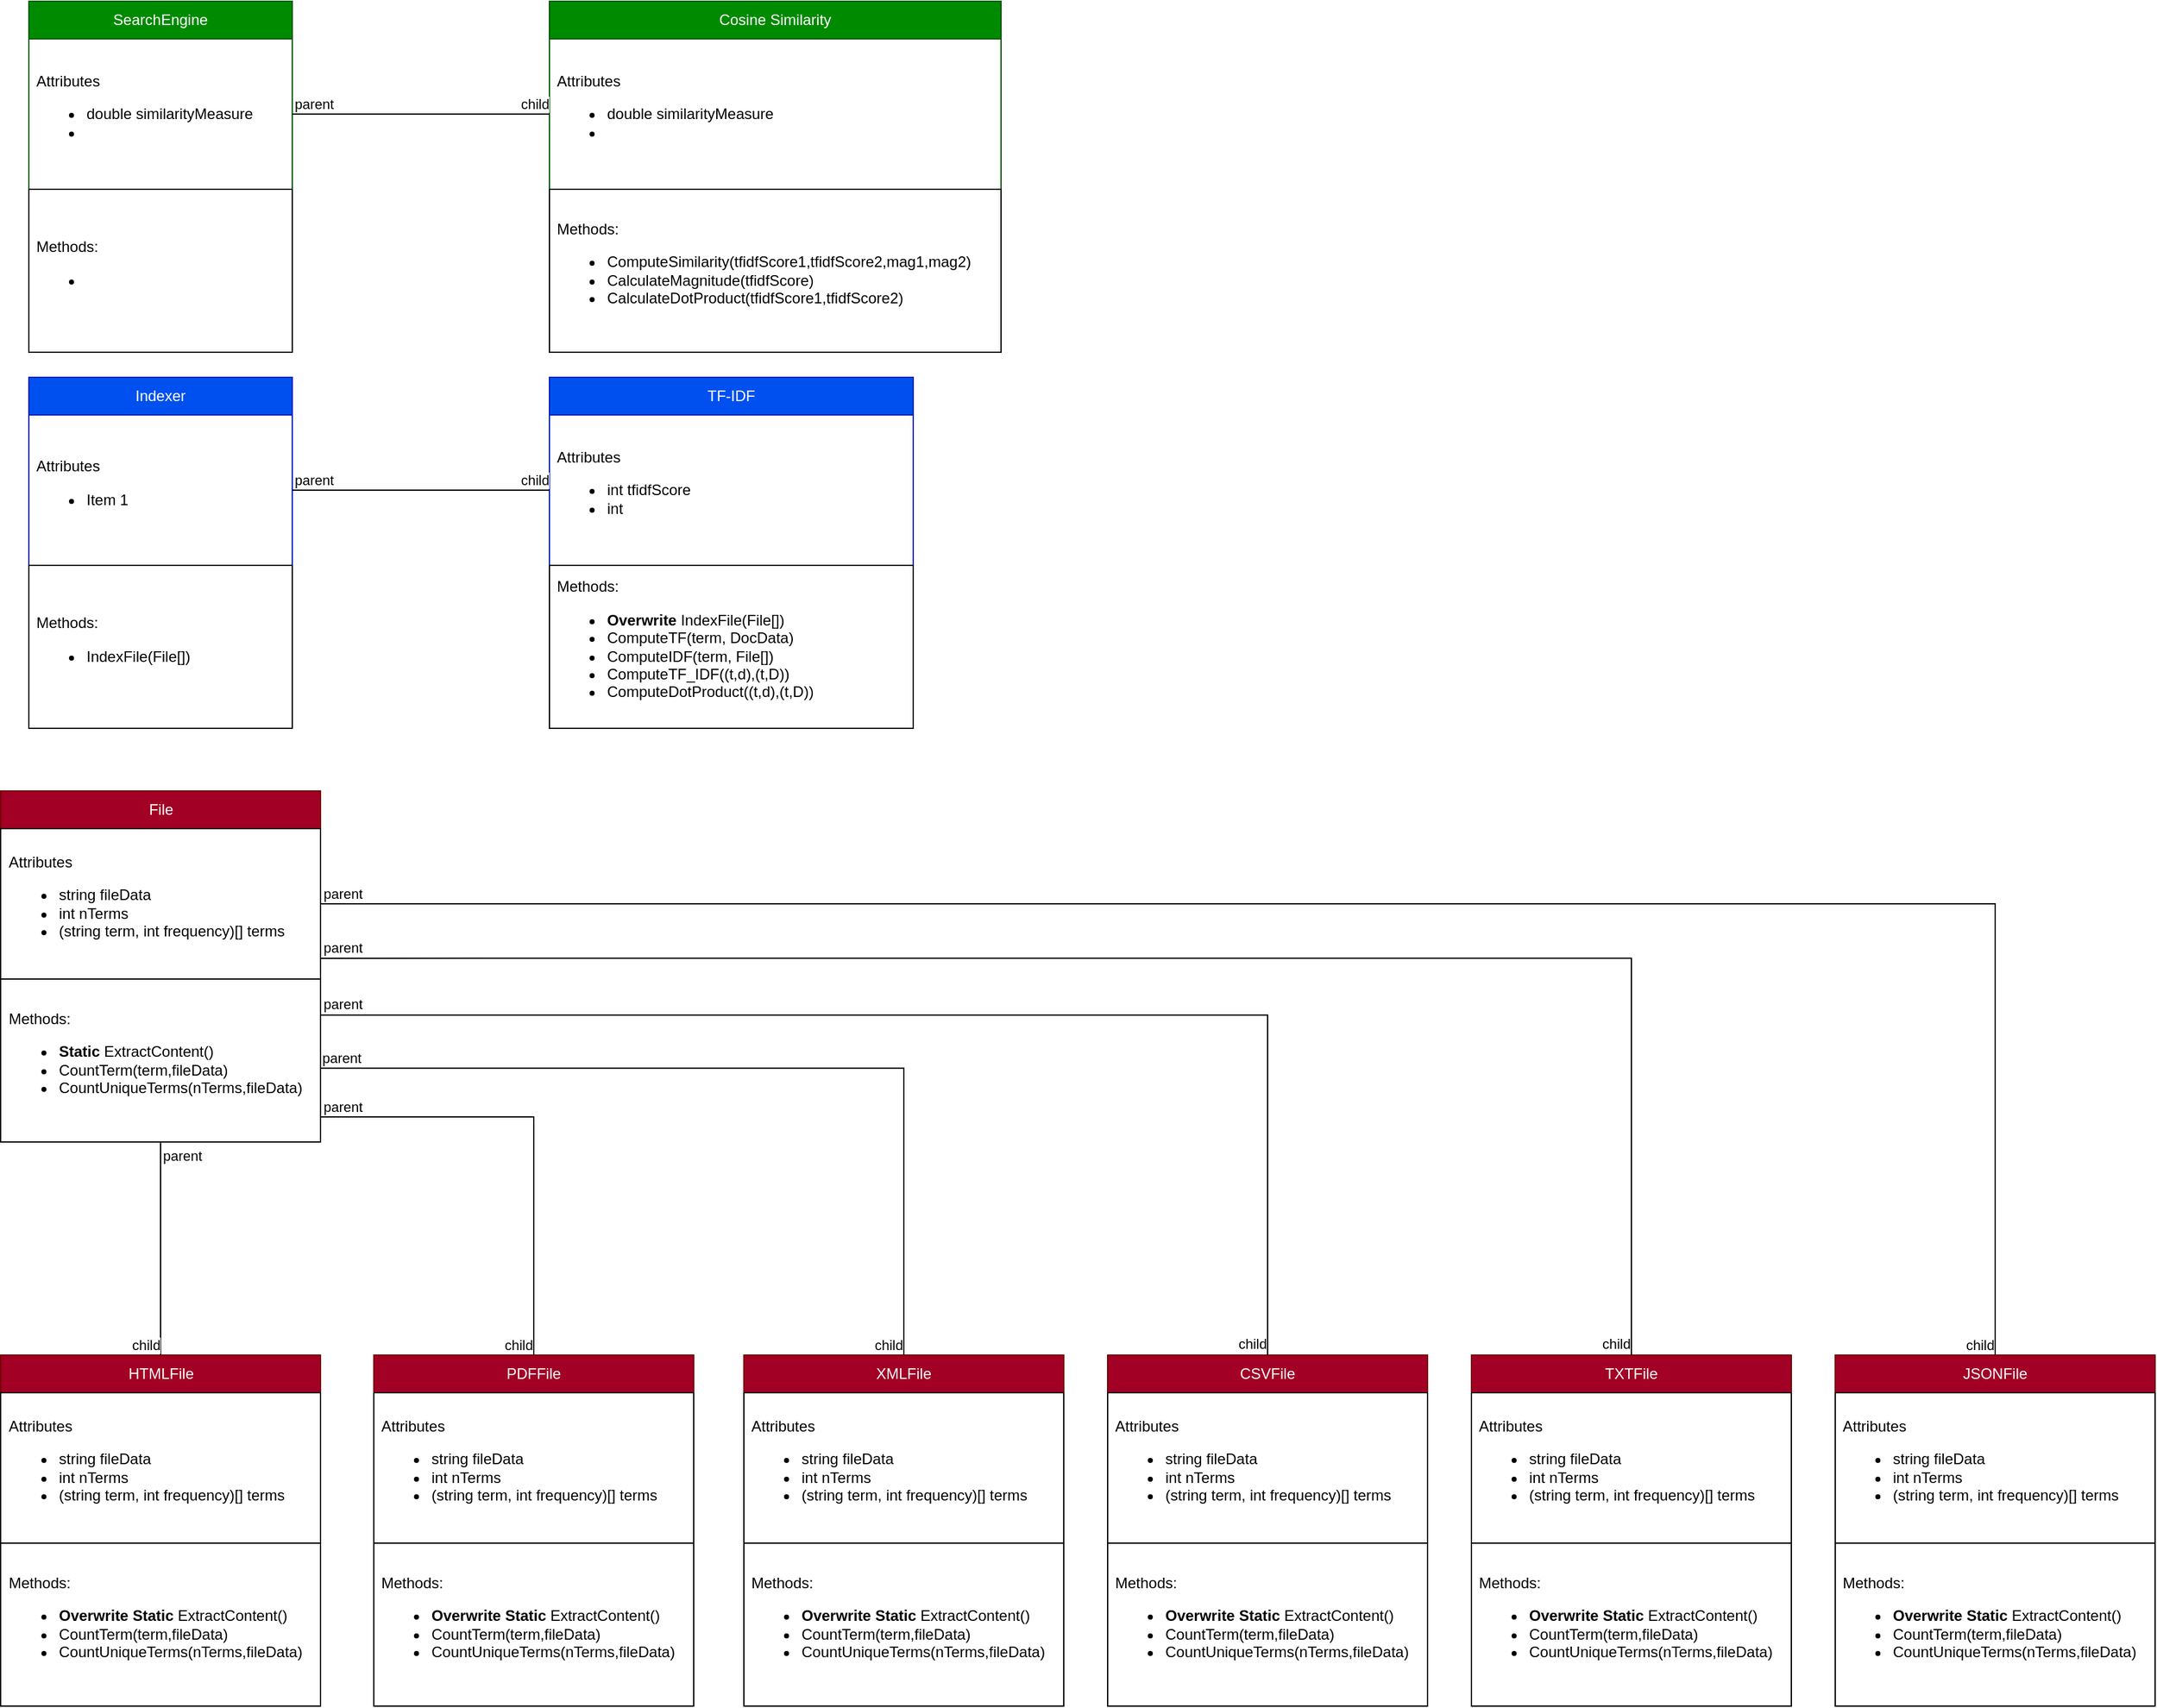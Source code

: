 <mxfile version="24.7.8">
  <diagram name="Page-1" id="umy984hKILuqVJj4vhsB">
    <mxGraphModel dx="880" dy="1632" grid="1" gridSize="10" guides="1" tooltips="1" connect="1" arrows="1" fold="1" page="1" pageScale="1" pageWidth="850" pageHeight="1100" math="0" shadow="0">
      <root>
        <mxCell id="0" />
        <mxCell id="1" parent="0" />
        <mxCell id="rOyyZQKBuXDcz2dxKDaS-1" value="Indexer" style="swimlane;fontStyle=0;childLayout=stackLayout;horizontal=1;startSize=30;horizontalStack=0;resizeParent=1;resizeParentMax=0;resizeLast=0;collapsible=1;marginBottom=0;whiteSpace=wrap;html=1;fillColor=#0050ef;fontColor=#ffffff;strokeColor=#001DBC;" parent="1" vertex="1">
          <mxGeometry x="150" y="110" width="210" height="280" as="geometry" />
        </mxCell>
        <mxCell id="rOyyZQKBuXDcz2dxKDaS-2" value="&lt;div&gt;Attributes&lt;/div&gt;&lt;ul&gt;&lt;li&gt;Item 1&lt;/li&gt;&lt;/ul&gt;" style="text;strokeColor=none;fillColor=none;align=left;verticalAlign=middle;spacingLeft=4;spacingRight=4;overflow=hidden;points=[[0,0.5],[1,0.5]];portConstraint=eastwest;rotatable=0;whiteSpace=wrap;html=1;" parent="rOyyZQKBuXDcz2dxKDaS-1" vertex="1">
          <mxGeometry y="30" width="210" height="120" as="geometry" />
        </mxCell>
        <mxCell id="rOyyZQKBuXDcz2dxKDaS-3" value="&lt;div&gt;Methods:&lt;/div&gt;&lt;ul&gt;&lt;li&gt;IndexFile(File[])&lt;/li&gt;&lt;/ul&gt;" style="text;strokeColor=default;fillColor=none;align=left;verticalAlign=middle;spacingLeft=4;spacingRight=4;overflow=hidden;points=[[0,0.5],[1,0.5]];portConstraint=eastwest;rotatable=0;whiteSpace=wrap;html=1;" parent="rOyyZQKBuXDcz2dxKDaS-1" vertex="1">
          <mxGeometry y="150" width="210" height="130" as="geometry" />
        </mxCell>
        <mxCell id="rOyyZQKBuXDcz2dxKDaS-9" value="File" style="swimlane;fontStyle=0;childLayout=stackLayout;horizontal=1;startSize=30;horizontalStack=0;resizeParent=1;resizeParentMax=0;resizeLast=0;collapsible=1;marginBottom=0;whiteSpace=wrap;html=1;fillColor=#a20025;fontColor=#ffffff;strokeColor=#6F0000;" parent="1" vertex="1">
          <mxGeometry x="127.5" y="440" width="255" height="280" as="geometry" />
        </mxCell>
        <mxCell id="rOyyZQKBuXDcz2dxKDaS-10" value="&lt;div&gt;Attributes&lt;/div&gt;&lt;ul&gt;&lt;li&gt;string fileData&lt;/li&gt;&lt;li&gt;int nTerms&lt;/li&gt;&lt;li&gt;(string term, int frequency)[] terms&lt;/li&gt;&lt;/ul&gt;" style="text;strokeColor=default;fillColor=none;align=left;verticalAlign=middle;spacingLeft=4;spacingRight=4;overflow=hidden;points=[[0,0.5],[1,0.5]];portConstraint=eastwest;rotatable=0;whiteSpace=wrap;html=1;" parent="rOyyZQKBuXDcz2dxKDaS-9" vertex="1">
          <mxGeometry y="30" width="255" height="120" as="geometry" />
        </mxCell>
        <mxCell id="rOyyZQKBuXDcz2dxKDaS-11" value="&lt;div&gt;Methods:&lt;/div&gt;&lt;ul&gt;&lt;li&gt;&lt;b&gt;Static&amp;nbsp;&lt;/b&gt;ExtractContent()&lt;/li&gt;&lt;li&gt;CountTerm(term,fileData)&lt;/li&gt;&lt;li&gt;CountUniqueTerms(nTerms,fileData)&lt;/li&gt;&lt;/ul&gt;" style="text;strokeColor=default;fillColor=none;align=left;verticalAlign=middle;spacingLeft=4;spacingRight=4;overflow=hidden;points=[[0,0.5],[1,0.5]];portConstraint=eastwest;rotatable=0;whiteSpace=wrap;html=1;" parent="rOyyZQKBuXDcz2dxKDaS-9" vertex="1">
          <mxGeometry y="150" width="255" height="130" as="geometry" />
        </mxCell>
        <mxCell id="rOyyZQKBuXDcz2dxKDaS-12" value="TF-IDF" style="swimlane;fontStyle=0;childLayout=stackLayout;horizontal=1;startSize=30;horizontalStack=0;resizeParent=1;resizeParentMax=0;resizeLast=0;collapsible=1;marginBottom=0;whiteSpace=wrap;html=1;fillColor=#0050ef;fontColor=#ffffff;strokeColor=#001DBC;" parent="1" vertex="1">
          <mxGeometry x="565" y="110" width="290" height="280" as="geometry" />
        </mxCell>
        <mxCell id="rOyyZQKBuXDcz2dxKDaS-13" value="&lt;div&gt;Attributes&lt;/div&gt;&lt;ul&gt;&lt;li&gt;int tfidfScore&lt;/li&gt;&lt;li&gt;int&lt;/li&gt;&lt;/ul&gt;" style="text;strokeColor=none;fillColor=none;align=left;verticalAlign=middle;spacingLeft=4;spacingRight=4;overflow=hidden;points=[[0,0.5],[1,0.5]];portConstraint=eastwest;rotatable=0;whiteSpace=wrap;html=1;" parent="rOyyZQKBuXDcz2dxKDaS-12" vertex="1">
          <mxGeometry y="30" width="290" height="120" as="geometry" />
        </mxCell>
        <mxCell id="rOyyZQKBuXDcz2dxKDaS-14" value="&lt;div&gt;Methods:&lt;/div&gt;&lt;ul&gt;&lt;li&gt;&lt;b&gt;Overwrite&amp;nbsp;&lt;/b&gt;IndexFile(File[])&lt;/li&gt;&lt;li&gt;ComputeTF(term, DocData)&lt;/li&gt;&lt;li&gt;ComputeIDF(term, File[])&lt;/li&gt;&lt;li&gt;ComputeTF_IDF((t,d),(t,D))&lt;/li&gt;&lt;li&gt;ComputeDotProduct((t,d),(t,D))&lt;/li&gt;&lt;/ul&gt;" style="text;strokeColor=default;fillColor=none;align=left;verticalAlign=middle;spacingLeft=4;spacingRight=4;overflow=hidden;points=[[0,0.5],[1,0.5]];portConstraint=eastwest;rotatable=0;whiteSpace=wrap;html=1;" parent="rOyyZQKBuXDcz2dxKDaS-12" vertex="1">
          <mxGeometry y="150" width="290" height="130" as="geometry" />
        </mxCell>
        <mxCell id="rOyyZQKBuXDcz2dxKDaS-21" value="" style="endArrow=none;html=1;edgeStyle=orthogonalEdgeStyle;rounded=0;exitX=1;exitY=0.5;exitDx=0;exitDy=0;entryX=0;entryY=0.5;entryDx=0;entryDy=0;" parent="1" source="rOyyZQKBuXDcz2dxKDaS-2" target="rOyyZQKBuXDcz2dxKDaS-13" edge="1">
          <mxGeometry relative="1" as="geometry">
            <mxPoint x="310" y="450" as="sourcePoint" />
            <mxPoint x="550" y="60" as="targetPoint" />
          </mxGeometry>
        </mxCell>
        <mxCell id="rOyyZQKBuXDcz2dxKDaS-22" value="parent" style="edgeLabel;resizable=0;html=1;align=left;verticalAlign=bottom;" parent="rOyyZQKBuXDcz2dxKDaS-21" connectable="0" vertex="1">
          <mxGeometry x="-1" relative="1" as="geometry" />
        </mxCell>
        <mxCell id="rOyyZQKBuXDcz2dxKDaS-23" value="child" style="edgeLabel;resizable=0;html=1;align=right;verticalAlign=bottom;" parent="rOyyZQKBuXDcz2dxKDaS-21" connectable="0" vertex="1">
          <mxGeometry x="1" relative="1" as="geometry" />
        </mxCell>
        <mxCell id="rOyyZQKBuXDcz2dxKDaS-24" value="SearchEngine" style="swimlane;fontStyle=0;childLayout=stackLayout;horizontal=1;startSize=30;horizontalStack=0;resizeParent=1;resizeParentMax=0;resizeLast=0;collapsible=1;marginBottom=0;whiteSpace=wrap;html=1;fillColor=#008a00;fontColor=#ffffff;strokeColor=#005700;" parent="1" vertex="1">
          <mxGeometry x="150" y="-190" width="210" height="280" as="geometry" />
        </mxCell>
        <mxCell id="rOyyZQKBuXDcz2dxKDaS-25" value="&lt;div&gt;Attributes&lt;/div&gt;&lt;ul&gt;&lt;li&gt;double similarityMeasure&lt;/li&gt;&lt;li&gt;&lt;br&gt;&lt;/li&gt;&lt;/ul&gt;" style="text;strokeColor=none;fillColor=none;align=left;verticalAlign=middle;spacingLeft=4;spacingRight=4;overflow=hidden;points=[[0,0.5],[1,0.5]];portConstraint=eastwest;rotatable=0;whiteSpace=wrap;html=1;" parent="rOyyZQKBuXDcz2dxKDaS-24" vertex="1">
          <mxGeometry y="30" width="210" height="120" as="geometry" />
        </mxCell>
        <mxCell id="rOyyZQKBuXDcz2dxKDaS-26" value="&lt;div&gt;Methods:&lt;/div&gt;&lt;ul&gt;&lt;li&gt;&lt;br&gt;&lt;/li&gt;&lt;/ul&gt;" style="text;strokeColor=default;fillColor=none;align=left;verticalAlign=middle;spacingLeft=4;spacingRight=4;overflow=hidden;points=[[0,0.5],[1,0.5]];portConstraint=eastwest;rotatable=0;whiteSpace=wrap;html=1;" parent="rOyyZQKBuXDcz2dxKDaS-24" vertex="1">
          <mxGeometry y="150" width="210" height="130" as="geometry" />
        </mxCell>
        <mxCell id="rOyyZQKBuXDcz2dxKDaS-27" value="HTMLFile" style="swimlane;fontStyle=0;childLayout=stackLayout;horizontal=1;startSize=30;horizontalStack=0;resizeParent=1;resizeParentMax=0;resizeLast=0;collapsible=1;marginBottom=0;whiteSpace=wrap;html=1;fillColor=#a20025;fontColor=#ffffff;strokeColor=#6F0000;" parent="1" vertex="1">
          <mxGeometry x="127.5" y="890" width="255" height="280" as="geometry" />
        </mxCell>
        <mxCell id="rOyyZQKBuXDcz2dxKDaS-28" value="&lt;div&gt;Attributes&lt;/div&gt;&lt;ul&gt;&lt;li&gt;string fileData&lt;/li&gt;&lt;li&gt;int nTerms&lt;/li&gt;&lt;li&gt;(string term, int frequency)[] terms&lt;/li&gt;&lt;/ul&gt;" style="text;strokeColor=default;fillColor=none;align=left;verticalAlign=middle;spacingLeft=4;spacingRight=4;overflow=hidden;points=[[0,0.5],[1,0.5]];portConstraint=eastwest;rotatable=0;whiteSpace=wrap;html=1;" parent="rOyyZQKBuXDcz2dxKDaS-27" vertex="1">
          <mxGeometry y="30" width="255" height="120" as="geometry" />
        </mxCell>
        <mxCell id="rOyyZQKBuXDcz2dxKDaS-29" value="&lt;div&gt;Methods:&lt;/div&gt;&lt;ul&gt;&lt;li&gt;&lt;b&gt;Overwrite Static&amp;nbsp;&lt;/b&gt;ExtractContent()&lt;/li&gt;&lt;li&gt;CountTerm(term,fileData)&lt;/li&gt;&lt;li&gt;CountUniqueTerms(nTerms,fileData)&lt;/li&gt;&lt;/ul&gt;" style="text;strokeColor=default;fillColor=none;align=left;verticalAlign=middle;spacingLeft=4;spacingRight=4;overflow=hidden;points=[[0,0.5],[1,0.5]];portConstraint=eastwest;rotatable=0;whiteSpace=wrap;html=1;" parent="rOyyZQKBuXDcz2dxKDaS-27" vertex="1">
          <mxGeometry y="150" width="255" height="130" as="geometry" />
        </mxCell>
        <mxCell id="rOyyZQKBuXDcz2dxKDaS-37" value="XMLFile" style="swimlane;fontStyle=0;childLayout=stackLayout;horizontal=1;startSize=30;horizontalStack=0;resizeParent=1;resizeParentMax=0;resizeLast=0;collapsible=1;marginBottom=0;whiteSpace=wrap;html=1;fillColor=#a20025;fontColor=#ffffff;strokeColor=#6F0000;" parent="1" vertex="1">
          <mxGeometry x="720" y="890" width="255" height="280" as="geometry" />
        </mxCell>
        <mxCell id="rOyyZQKBuXDcz2dxKDaS-38" value="&lt;div&gt;Attributes&lt;/div&gt;&lt;ul&gt;&lt;li&gt;string fileData&lt;/li&gt;&lt;li&gt;int nTerms&lt;/li&gt;&lt;li&gt;(string term, int frequency)[] terms&lt;/li&gt;&lt;/ul&gt;" style="text;strokeColor=default;fillColor=none;align=left;verticalAlign=middle;spacingLeft=4;spacingRight=4;overflow=hidden;points=[[0,0.5],[1,0.5]];portConstraint=eastwest;rotatable=0;whiteSpace=wrap;html=1;" parent="rOyyZQKBuXDcz2dxKDaS-37" vertex="1">
          <mxGeometry y="30" width="255" height="120" as="geometry" />
        </mxCell>
        <mxCell id="rOyyZQKBuXDcz2dxKDaS-39" value="&lt;div&gt;Methods:&lt;/div&gt;&lt;ul&gt;&lt;li&gt;&lt;b&gt;Overwrite Static&amp;nbsp;&lt;/b&gt;ExtractContent()&lt;/li&gt;&lt;li&gt;CountTerm(term,fileData)&lt;/li&gt;&lt;li&gt;CountUniqueTerms(nTerms,fileData)&lt;/li&gt;&lt;/ul&gt;" style="text;strokeColor=default;fillColor=none;align=left;verticalAlign=middle;spacingLeft=4;spacingRight=4;overflow=hidden;points=[[0,0.5],[1,0.5]];portConstraint=eastwest;rotatable=0;whiteSpace=wrap;html=1;" parent="rOyyZQKBuXDcz2dxKDaS-37" vertex="1">
          <mxGeometry y="150" width="255" height="130" as="geometry" />
        </mxCell>
        <mxCell id="rOyyZQKBuXDcz2dxKDaS-40" value="CSVFile" style="swimlane;fontStyle=0;childLayout=stackLayout;horizontal=1;startSize=30;horizontalStack=0;resizeParent=1;resizeParentMax=0;resizeLast=0;collapsible=1;marginBottom=0;whiteSpace=wrap;html=1;fillColor=#a20025;fontColor=#ffffff;strokeColor=#6F0000;" parent="1" vertex="1">
          <mxGeometry x="1010" y="890" width="255" height="280" as="geometry" />
        </mxCell>
        <mxCell id="rOyyZQKBuXDcz2dxKDaS-41" value="&lt;div&gt;Attributes&lt;/div&gt;&lt;ul&gt;&lt;li&gt;string fileData&lt;/li&gt;&lt;li&gt;int nTerms&lt;/li&gt;&lt;li&gt;(string term, int frequency)[] terms&lt;/li&gt;&lt;/ul&gt;" style="text;strokeColor=default;fillColor=none;align=left;verticalAlign=middle;spacingLeft=4;spacingRight=4;overflow=hidden;points=[[0,0.5],[1,0.5]];portConstraint=eastwest;rotatable=0;whiteSpace=wrap;html=1;" parent="rOyyZQKBuXDcz2dxKDaS-40" vertex="1">
          <mxGeometry y="30" width="255" height="120" as="geometry" />
        </mxCell>
        <mxCell id="rOyyZQKBuXDcz2dxKDaS-42" value="&lt;div&gt;Methods:&lt;/div&gt;&lt;ul&gt;&lt;li&gt;&lt;b&gt;Overwrite Static&amp;nbsp;&lt;/b&gt;ExtractContent()&lt;/li&gt;&lt;li&gt;CountTerm(term,fileData)&lt;/li&gt;&lt;li&gt;CountUniqueTerms(nTerms,fileData)&lt;/li&gt;&lt;/ul&gt;" style="text;strokeColor=default;fillColor=none;align=left;verticalAlign=middle;spacingLeft=4;spacingRight=4;overflow=hidden;points=[[0,0.5],[1,0.5]];portConstraint=eastwest;rotatable=0;whiteSpace=wrap;html=1;" parent="rOyyZQKBuXDcz2dxKDaS-40" vertex="1">
          <mxGeometry y="150" width="255" height="130" as="geometry" />
        </mxCell>
        <mxCell id="rOyyZQKBuXDcz2dxKDaS-43" value="TXTFile" style="swimlane;fontStyle=0;childLayout=stackLayout;horizontal=1;startSize=30;horizontalStack=0;resizeParent=1;resizeParentMax=0;resizeLast=0;collapsible=1;marginBottom=0;whiteSpace=wrap;html=1;fillColor=#a20025;fontColor=#ffffff;strokeColor=#6F0000;" parent="1" vertex="1">
          <mxGeometry x="1300" y="890" width="255" height="280" as="geometry" />
        </mxCell>
        <mxCell id="rOyyZQKBuXDcz2dxKDaS-44" value="&lt;div&gt;Attributes&lt;/div&gt;&lt;ul&gt;&lt;li&gt;string fileData&lt;/li&gt;&lt;li&gt;int nTerms&lt;/li&gt;&lt;li&gt;(string term, int frequency)[] terms&lt;/li&gt;&lt;/ul&gt;" style="text;strokeColor=default;fillColor=none;align=left;verticalAlign=middle;spacingLeft=4;spacingRight=4;overflow=hidden;points=[[0,0.5],[1,0.5]];portConstraint=eastwest;rotatable=0;whiteSpace=wrap;html=1;" parent="rOyyZQKBuXDcz2dxKDaS-43" vertex="1">
          <mxGeometry y="30" width="255" height="120" as="geometry" />
        </mxCell>
        <mxCell id="rOyyZQKBuXDcz2dxKDaS-45" value="&lt;div&gt;Methods:&lt;/div&gt;&lt;ul&gt;&lt;li&gt;&lt;b&gt;Overwrite Static&amp;nbsp;&lt;/b&gt;ExtractContent()&lt;/li&gt;&lt;li&gt;CountTerm(term,fileData)&lt;/li&gt;&lt;li&gt;CountUniqueTerms(nTerms,fileData)&lt;/li&gt;&lt;/ul&gt;" style="text;strokeColor=default;fillColor=none;align=left;verticalAlign=middle;spacingLeft=4;spacingRight=4;overflow=hidden;points=[[0,0.5],[1,0.5]];portConstraint=eastwest;rotatable=0;whiteSpace=wrap;html=1;" parent="rOyyZQKBuXDcz2dxKDaS-43" vertex="1">
          <mxGeometry y="150" width="255" height="130" as="geometry" />
        </mxCell>
        <mxCell id="rOyyZQKBuXDcz2dxKDaS-46" value="JSONFile" style="swimlane;fontStyle=0;childLayout=stackLayout;horizontal=1;startSize=30;horizontalStack=0;resizeParent=1;resizeParentMax=0;resizeLast=0;collapsible=1;marginBottom=0;whiteSpace=wrap;html=1;fillColor=#a20025;fontColor=#ffffff;strokeColor=#6F0000;" parent="1" vertex="1">
          <mxGeometry x="1590" y="890" width="255" height="280" as="geometry" />
        </mxCell>
        <mxCell id="rOyyZQKBuXDcz2dxKDaS-47" value="&lt;div&gt;Attributes&lt;/div&gt;&lt;ul&gt;&lt;li&gt;string fileData&lt;/li&gt;&lt;li&gt;int nTerms&lt;/li&gt;&lt;li&gt;(string term, int frequency)[] terms&lt;/li&gt;&lt;/ul&gt;" style="text;strokeColor=default;fillColor=none;align=left;verticalAlign=middle;spacingLeft=4;spacingRight=4;overflow=hidden;points=[[0,0.5],[1,0.5]];portConstraint=eastwest;rotatable=0;whiteSpace=wrap;html=1;" parent="rOyyZQKBuXDcz2dxKDaS-46" vertex="1">
          <mxGeometry y="30" width="255" height="120" as="geometry" />
        </mxCell>
        <mxCell id="rOyyZQKBuXDcz2dxKDaS-48" value="&lt;div&gt;Methods:&lt;/div&gt;&lt;ul&gt;&lt;li&gt;&lt;b&gt;Overwrite Static&amp;nbsp;&lt;/b&gt;ExtractContent()&lt;/li&gt;&lt;li&gt;CountTerm(term,fileData)&lt;/li&gt;&lt;li&gt;CountUniqueTerms(nTerms,fileData)&lt;/li&gt;&lt;/ul&gt;" style="text;strokeColor=default;fillColor=none;align=left;verticalAlign=middle;spacingLeft=4;spacingRight=4;overflow=hidden;points=[[0,0.5],[1,0.5]];portConstraint=eastwest;rotatable=0;whiteSpace=wrap;html=1;" parent="rOyyZQKBuXDcz2dxKDaS-46" vertex="1">
          <mxGeometry y="150" width="255" height="130" as="geometry" />
        </mxCell>
        <mxCell id="rOyyZQKBuXDcz2dxKDaS-34" value="PDFFile" style="swimlane;fontStyle=0;childLayout=stackLayout;horizontal=1;startSize=30;horizontalStack=0;resizeParent=1;resizeParentMax=0;resizeLast=0;collapsible=1;marginBottom=0;whiteSpace=wrap;html=1;fillColor=#a20025;fontColor=#ffffff;strokeColor=#6F0000;" parent="1" vertex="1">
          <mxGeometry x="425" y="890" width="255" height="280" as="geometry" />
        </mxCell>
        <mxCell id="rOyyZQKBuXDcz2dxKDaS-35" value="&lt;div&gt;Attributes&lt;/div&gt;&lt;ul&gt;&lt;li&gt;string fileData&lt;/li&gt;&lt;li&gt;int nTerms&lt;/li&gt;&lt;li&gt;(string term, int frequency)[] terms&lt;/li&gt;&lt;/ul&gt;" style="text;strokeColor=default;fillColor=none;align=left;verticalAlign=middle;spacingLeft=4;spacingRight=4;overflow=hidden;points=[[0,0.5],[1,0.5]];portConstraint=eastwest;rotatable=0;whiteSpace=wrap;html=1;" parent="rOyyZQKBuXDcz2dxKDaS-34" vertex="1">
          <mxGeometry y="30" width="255" height="120" as="geometry" />
        </mxCell>
        <mxCell id="rOyyZQKBuXDcz2dxKDaS-36" value="&lt;div&gt;Methods:&lt;/div&gt;&lt;ul&gt;&lt;li&gt;&lt;b&gt;Overwrite Static&amp;nbsp;&lt;/b&gt;ExtractContent()&lt;/li&gt;&lt;li&gt;CountTerm(term,fileData)&lt;/li&gt;&lt;li&gt;CountUniqueTerms(nTerms,fileData)&lt;/li&gt;&lt;/ul&gt;" style="text;strokeColor=default;fillColor=none;align=left;verticalAlign=middle;spacingLeft=4;spacingRight=4;overflow=hidden;points=[[0,0.5],[1,0.5]];portConstraint=eastwest;rotatable=0;whiteSpace=wrap;html=1;" parent="rOyyZQKBuXDcz2dxKDaS-34" vertex="1">
          <mxGeometry y="150" width="255" height="130" as="geometry" />
        </mxCell>
        <mxCell id="LPlWjDT_ypOrqXedJS2g-10" value="" style="endArrow=none;html=1;edgeStyle=orthogonalEdgeStyle;rounded=0;exitX=0.5;exitY=1.005;exitDx=0;exitDy=0;exitPerimeter=0;entryX=0.5;entryY=0;entryDx=0;entryDy=0;" edge="1" parent="1" source="rOyyZQKBuXDcz2dxKDaS-11" target="rOyyZQKBuXDcz2dxKDaS-27">
          <mxGeometry relative="1" as="geometry">
            <mxPoint x="460" y="900" as="sourcePoint" />
            <mxPoint x="620" y="900" as="targetPoint" />
          </mxGeometry>
        </mxCell>
        <mxCell id="LPlWjDT_ypOrqXedJS2g-11" value="parent" style="edgeLabel;resizable=0;html=1;align=left;verticalAlign=bottom;" connectable="0" vertex="1" parent="LPlWjDT_ypOrqXedJS2g-10">
          <mxGeometry x="-1" relative="1" as="geometry">
            <mxPoint y="19" as="offset" />
          </mxGeometry>
        </mxCell>
        <mxCell id="LPlWjDT_ypOrqXedJS2g-12" value="child" style="edgeLabel;resizable=0;html=1;align=right;verticalAlign=bottom;" connectable="0" vertex="1" parent="LPlWjDT_ypOrqXedJS2g-10">
          <mxGeometry x="1" relative="1" as="geometry" />
        </mxCell>
        <mxCell id="LPlWjDT_ypOrqXedJS2g-13" value="" style="endArrow=none;html=1;edgeStyle=orthogonalEdgeStyle;rounded=0;exitX=1;exitY=0.5;exitDx=0;exitDy=0;entryX=0.5;entryY=0;entryDx=0;entryDy=0;" edge="1" parent="1" target="rOyyZQKBuXDcz2dxKDaS-34">
          <mxGeometry relative="1" as="geometry">
            <mxPoint x="382.5" y="700.0" as="sourcePoint" />
            <mxPoint x="552.5" y="935" as="targetPoint" />
            <Array as="points">
              <mxPoint x="553" y="700" />
            </Array>
          </mxGeometry>
        </mxCell>
        <mxCell id="LPlWjDT_ypOrqXedJS2g-14" value="parent" style="edgeLabel;resizable=0;html=1;align=left;verticalAlign=bottom;" connectable="0" vertex="1" parent="LPlWjDT_ypOrqXedJS2g-13">
          <mxGeometry x="-1" relative="1" as="geometry" />
        </mxCell>
        <mxCell id="LPlWjDT_ypOrqXedJS2g-15" value="child" style="edgeLabel;resizable=0;html=1;align=right;verticalAlign=bottom;" connectable="0" vertex="1" parent="LPlWjDT_ypOrqXedJS2g-13">
          <mxGeometry x="1" relative="1" as="geometry" />
        </mxCell>
        <mxCell id="LPlWjDT_ypOrqXedJS2g-19" value="" style="endArrow=none;html=1;edgeStyle=orthogonalEdgeStyle;rounded=0;exitX=1.001;exitY=0.221;exitDx=0;exitDy=0;entryX=0.5;entryY=0;entryDx=0;entryDy=0;exitPerimeter=0;" edge="1" parent="1" source="rOyyZQKBuXDcz2dxKDaS-11" target="rOyyZQKBuXDcz2dxKDaS-40">
          <mxGeometry relative="1" as="geometry">
            <mxPoint x="393" y="697" as="sourcePoint" />
            <mxPoint x="858" y="900" as="targetPoint" />
          </mxGeometry>
        </mxCell>
        <mxCell id="LPlWjDT_ypOrqXedJS2g-20" value="parent" style="edgeLabel;resizable=0;html=1;align=left;verticalAlign=bottom;" connectable="0" vertex="1" parent="LPlWjDT_ypOrqXedJS2g-19">
          <mxGeometry x="-1" relative="1" as="geometry" />
        </mxCell>
        <mxCell id="LPlWjDT_ypOrqXedJS2g-21" value="child" style="edgeLabel;resizable=0;html=1;align=right;verticalAlign=bottom;" connectable="0" vertex="1" parent="LPlWjDT_ypOrqXedJS2g-19">
          <mxGeometry x="1" relative="1" as="geometry" />
        </mxCell>
        <mxCell id="LPlWjDT_ypOrqXedJS2g-22" value="" style="endArrow=none;html=1;edgeStyle=orthogonalEdgeStyle;rounded=0;exitX=0.998;exitY=0.547;exitDx=0;exitDy=0;exitPerimeter=0;entryX=0.5;entryY=0;entryDx=0;entryDy=0;" edge="1" parent="1" source="rOyyZQKBuXDcz2dxKDaS-11" target="rOyyZQKBuXDcz2dxKDaS-37">
          <mxGeometry relative="1" as="geometry">
            <mxPoint x="610" y="740" as="sourcePoint" />
            <mxPoint x="770" y="740" as="targetPoint" />
          </mxGeometry>
        </mxCell>
        <mxCell id="LPlWjDT_ypOrqXedJS2g-23" value="parent" style="edgeLabel;resizable=0;html=1;align=left;verticalAlign=bottom;" connectable="0" vertex="1" parent="LPlWjDT_ypOrqXedJS2g-22">
          <mxGeometry x="-1" relative="1" as="geometry" />
        </mxCell>
        <mxCell id="LPlWjDT_ypOrqXedJS2g-24" value="child" style="edgeLabel;resizable=0;html=1;align=right;verticalAlign=bottom;" connectable="0" vertex="1" parent="LPlWjDT_ypOrqXedJS2g-22">
          <mxGeometry x="1" relative="1" as="geometry" />
        </mxCell>
        <mxCell id="LPlWjDT_ypOrqXedJS2g-25" value="" style="endArrow=none;html=1;edgeStyle=orthogonalEdgeStyle;rounded=0;exitX=1;exitY=0.862;exitDx=0;exitDy=0;exitPerimeter=0;entryX=0.5;entryY=0;entryDx=0;entryDy=0;" edge="1" parent="1" source="rOyyZQKBuXDcz2dxKDaS-10" target="rOyyZQKBuXDcz2dxKDaS-43">
          <mxGeometry relative="1" as="geometry">
            <mxPoint x="730" y="700" as="sourcePoint" />
            <mxPoint x="890" y="700" as="targetPoint" />
          </mxGeometry>
        </mxCell>
        <mxCell id="LPlWjDT_ypOrqXedJS2g-26" value="parent" style="edgeLabel;resizable=0;html=1;align=left;verticalAlign=bottom;" connectable="0" vertex="1" parent="LPlWjDT_ypOrqXedJS2g-25">
          <mxGeometry x="-1" relative="1" as="geometry" />
        </mxCell>
        <mxCell id="LPlWjDT_ypOrqXedJS2g-27" value="child" style="edgeLabel;resizable=0;html=1;align=right;verticalAlign=bottom;" connectable="0" vertex="1" parent="LPlWjDT_ypOrqXedJS2g-25">
          <mxGeometry x="1" relative="1" as="geometry" />
        </mxCell>
        <mxCell id="LPlWjDT_ypOrqXedJS2g-28" value="" style="endArrow=none;html=1;edgeStyle=orthogonalEdgeStyle;rounded=0;entryX=0.5;entryY=0;entryDx=0;entryDy=0;exitX=1;exitY=0.5;exitDx=0;exitDy=0;" edge="1" parent="1" source="rOyyZQKBuXDcz2dxKDaS-10" target="rOyyZQKBuXDcz2dxKDaS-46">
          <mxGeometry relative="1" as="geometry">
            <mxPoint x="970" y="690" as="sourcePoint" />
            <mxPoint x="1130" y="690" as="targetPoint" />
          </mxGeometry>
        </mxCell>
        <mxCell id="LPlWjDT_ypOrqXedJS2g-29" value="parent" style="edgeLabel;resizable=0;html=1;align=left;verticalAlign=bottom;" connectable="0" vertex="1" parent="LPlWjDT_ypOrqXedJS2g-28">
          <mxGeometry x="-1" relative="1" as="geometry" />
        </mxCell>
        <mxCell id="LPlWjDT_ypOrqXedJS2g-30" value="child" style="edgeLabel;resizable=0;html=1;align=right;verticalAlign=bottom;" connectable="0" vertex="1" parent="LPlWjDT_ypOrqXedJS2g-28">
          <mxGeometry x="1" relative="1" as="geometry" />
        </mxCell>
        <mxCell id="LPlWjDT_ypOrqXedJS2g-31" value="Cosine Similarity" style="swimlane;fontStyle=0;childLayout=stackLayout;horizontal=1;startSize=30;horizontalStack=0;resizeParent=1;resizeParentMax=0;resizeLast=0;collapsible=1;marginBottom=0;whiteSpace=wrap;html=1;fillColor=#008a00;fontColor=#ffffff;strokeColor=#005700;" vertex="1" parent="1">
          <mxGeometry x="565" y="-190" width="360" height="280" as="geometry" />
        </mxCell>
        <mxCell id="LPlWjDT_ypOrqXedJS2g-32" value="&lt;div&gt;Attributes&lt;/div&gt;&lt;ul&gt;&lt;li&gt;double similarityMeasure&lt;/li&gt;&lt;li&gt;&lt;br&gt;&lt;/li&gt;&lt;/ul&gt;" style="text;strokeColor=none;fillColor=none;align=left;verticalAlign=middle;spacingLeft=4;spacingRight=4;overflow=hidden;points=[[0,0.5],[1,0.5]];portConstraint=eastwest;rotatable=0;whiteSpace=wrap;html=1;" vertex="1" parent="LPlWjDT_ypOrqXedJS2g-31">
          <mxGeometry y="30" width="360" height="120" as="geometry" />
        </mxCell>
        <mxCell id="LPlWjDT_ypOrqXedJS2g-33" value="&lt;div&gt;Methods:&lt;/div&gt;&lt;ul&gt;&lt;li&gt;ComputeSimilarity(tfidfScore1,tfidfScore2,mag1,mag2)&lt;/li&gt;&lt;li&gt;CalculateMagnitude(tfidfScore)&lt;/li&gt;&lt;li&gt;CalculateDotProduct(tfidfScore1,tfidfScore2)&lt;/li&gt;&lt;/ul&gt;" style="text;strokeColor=default;fillColor=none;align=left;verticalAlign=middle;spacingLeft=4;spacingRight=4;overflow=hidden;points=[[0,0.5],[1,0.5]];portConstraint=eastwest;rotatable=0;whiteSpace=wrap;html=1;" vertex="1" parent="LPlWjDT_ypOrqXedJS2g-31">
          <mxGeometry y="150" width="360" height="130" as="geometry" />
        </mxCell>
        <mxCell id="LPlWjDT_ypOrqXedJS2g-35" value="" style="endArrow=none;html=1;edgeStyle=orthogonalEdgeStyle;rounded=0;exitX=1;exitY=0.5;exitDx=0;exitDy=0;entryX=0;entryY=0.5;entryDx=0;entryDy=0;" edge="1" parent="1" source="rOyyZQKBuXDcz2dxKDaS-25" target="LPlWjDT_ypOrqXedJS2g-32">
          <mxGeometry relative="1" as="geometry">
            <mxPoint x="240" as="sourcePoint" />
            <mxPoint x="400" as="targetPoint" />
          </mxGeometry>
        </mxCell>
        <mxCell id="LPlWjDT_ypOrqXedJS2g-36" value="parent" style="edgeLabel;resizable=0;html=1;align=left;verticalAlign=bottom;" connectable="0" vertex="1" parent="LPlWjDT_ypOrqXedJS2g-35">
          <mxGeometry x="-1" relative="1" as="geometry" />
        </mxCell>
        <mxCell id="LPlWjDT_ypOrqXedJS2g-37" value="child" style="edgeLabel;resizable=0;html=1;align=right;verticalAlign=bottom;" connectable="0" vertex="1" parent="LPlWjDT_ypOrqXedJS2g-35">
          <mxGeometry x="1" relative="1" as="geometry" />
        </mxCell>
      </root>
    </mxGraphModel>
  </diagram>
</mxfile>
